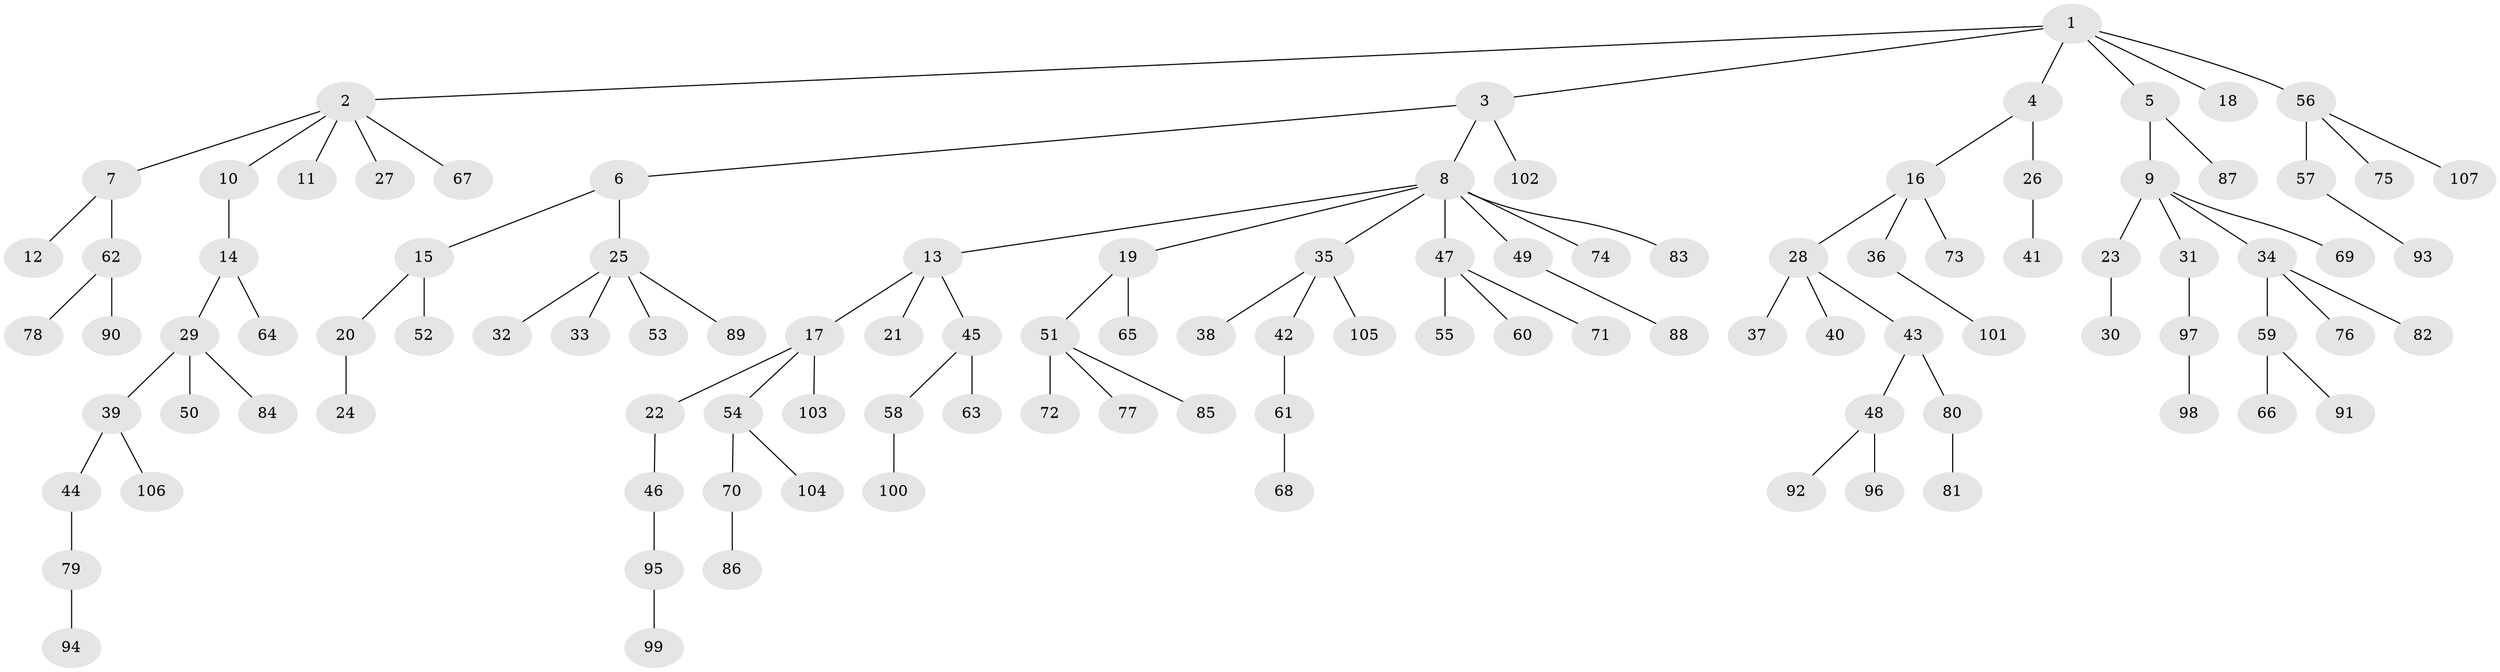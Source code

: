 // coarse degree distribution, {1: 0.7547169811320755, 2: 0.16981132075471697, 4: 0.03773584905660377, 32: 0.018867924528301886, 6: 0.018867924528301886}
// Generated by graph-tools (version 1.1) at 2025/55/03/04/25 21:55:38]
// undirected, 107 vertices, 106 edges
graph export_dot {
graph [start="1"]
  node [color=gray90,style=filled];
  1;
  2;
  3;
  4;
  5;
  6;
  7;
  8;
  9;
  10;
  11;
  12;
  13;
  14;
  15;
  16;
  17;
  18;
  19;
  20;
  21;
  22;
  23;
  24;
  25;
  26;
  27;
  28;
  29;
  30;
  31;
  32;
  33;
  34;
  35;
  36;
  37;
  38;
  39;
  40;
  41;
  42;
  43;
  44;
  45;
  46;
  47;
  48;
  49;
  50;
  51;
  52;
  53;
  54;
  55;
  56;
  57;
  58;
  59;
  60;
  61;
  62;
  63;
  64;
  65;
  66;
  67;
  68;
  69;
  70;
  71;
  72;
  73;
  74;
  75;
  76;
  77;
  78;
  79;
  80;
  81;
  82;
  83;
  84;
  85;
  86;
  87;
  88;
  89;
  90;
  91;
  92;
  93;
  94;
  95;
  96;
  97;
  98;
  99;
  100;
  101;
  102;
  103;
  104;
  105;
  106;
  107;
  1 -- 2;
  1 -- 3;
  1 -- 4;
  1 -- 5;
  1 -- 18;
  1 -- 56;
  2 -- 7;
  2 -- 10;
  2 -- 11;
  2 -- 27;
  2 -- 67;
  3 -- 6;
  3 -- 8;
  3 -- 102;
  4 -- 16;
  4 -- 26;
  5 -- 9;
  5 -- 87;
  6 -- 15;
  6 -- 25;
  7 -- 12;
  7 -- 62;
  8 -- 13;
  8 -- 19;
  8 -- 35;
  8 -- 47;
  8 -- 49;
  8 -- 74;
  8 -- 83;
  9 -- 23;
  9 -- 31;
  9 -- 34;
  9 -- 69;
  10 -- 14;
  13 -- 17;
  13 -- 21;
  13 -- 45;
  14 -- 29;
  14 -- 64;
  15 -- 20;
  15 -- 52;
  16 -- 28;
  16 -- 36;
  16 -- 73;
  17 -- 22;
  17 -- 54;
  17 -- 103;
  19 -- 51;
  19 -- 65;
  20 -- 24;
  22 -- 46;
  23 -- 30;
  25 -- 32;
  25 -- 33;
  25 -- 53;
  25 -- 89;
  26 -- 41;
  28 -- 37;
  28 -- 40;
  28 -- 43;
  29 -- 39;
  29 -- 50;
  29 -- 84;
  31 -- 97;
  34 -- 59;
  34 -- 76;
  34 -- 82;
  35 -- 38;
  35 -- 42;
  35 -- 105;
  36 -- 101;
  39 -- 44;
  39 -- 106;
  42 -- 61;
  43 -- 48;
  43 -- 80;
  44 -- 79;
  45 -- 58;
  45 -- 63;
  46 -- 95;
  47 -- 55;
  47 -- 60;
  47 -- 71;
  48 -- 92;
  48 -- 96;
  49 -- 88;
  51 -- 72;
  51 -- 77;
  51 -- 85;
  54 -- 70;
  54 -- 104;
  56 -- 57;
  56 -- 75;
  56 -- 107;
  57 -- 93;
  58 -- 100;
  59 -- 66;
  59 -- 91;
  61 -- 68;
  62 -- 78;
  62 -- 90;
  70 -- 86;
  79 -- 94;
  80 -- 81;
  95 -- 99;
  97 -- 98;
}
